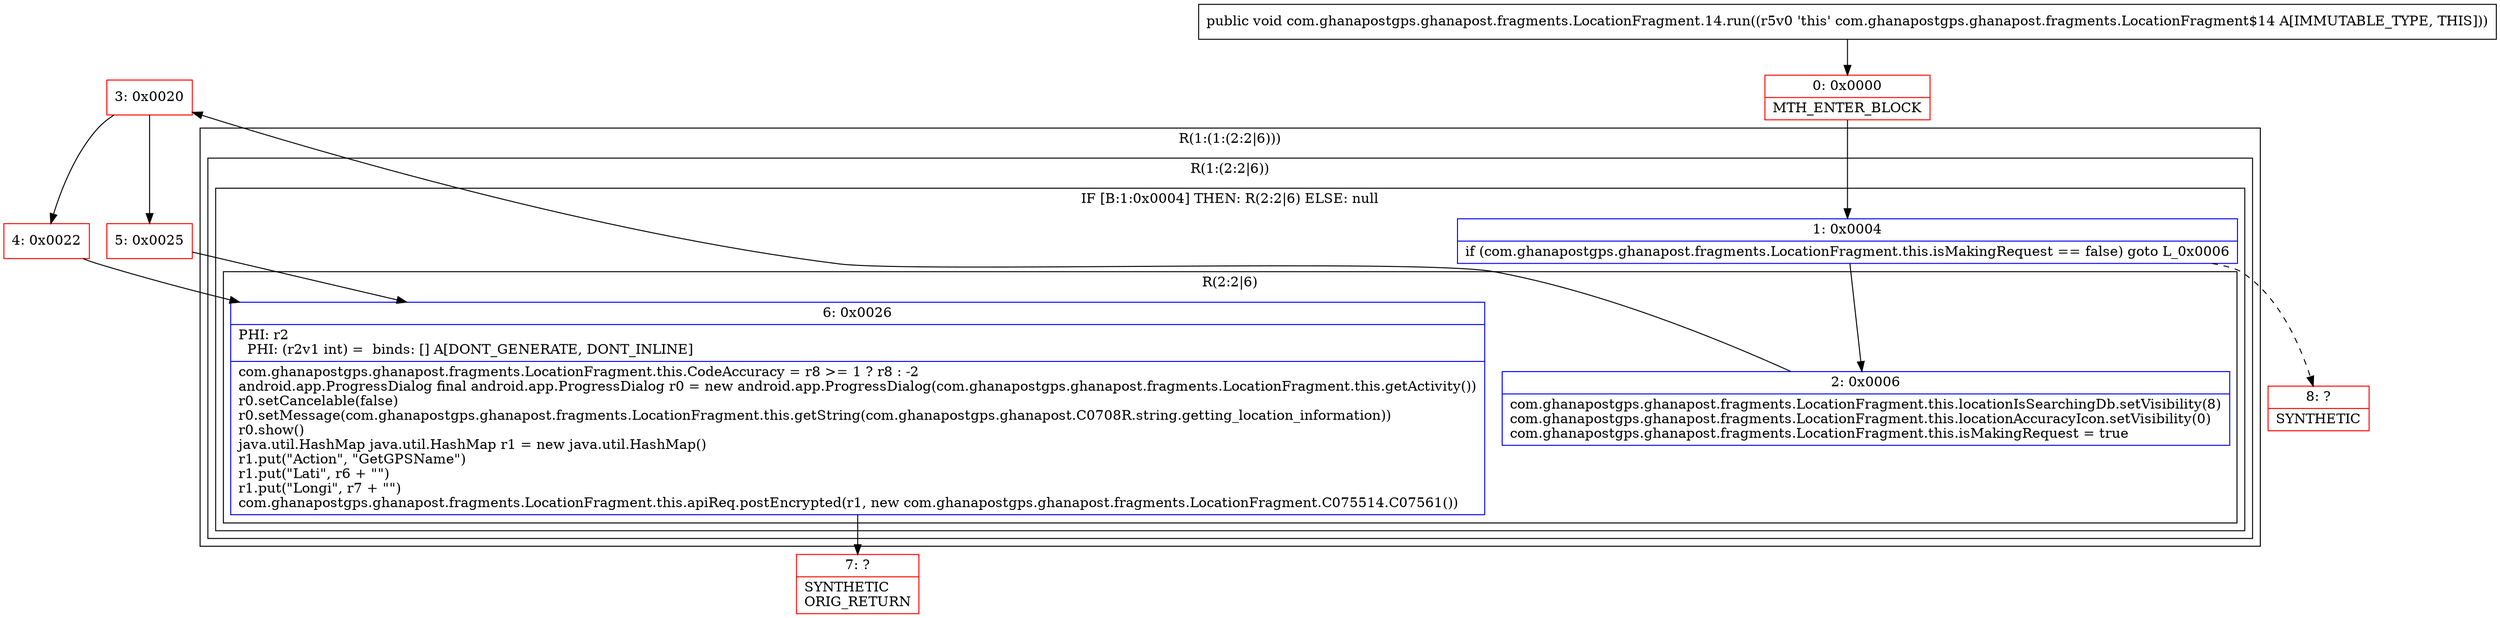 digraph "CFG forcom.ghanapostgps.ghanapost.fragments.LocationFragment.14.run()V" {
subgraph cluster_Region_401702639 {
label = "R(1:(1:(2:2|6)))";
node [shape=record,color=blue];
subgraph cluster_Region_191221793 {
label = "R(1:(2:2|6))";
node [shape=record,color=blue];
subgraph cluster_IfRegion_1697310584 {
label = "IF [B:1:0x0004] THEN: R(2:2|6) ELSE: null";
node [shape=record,color=blue];
Node_1 [shape=record,label="{1\:\ 0x0004|if (com.ghanapostgps.ghanapost.fragments.LocationFragment.this.isMakingRequest == false) goto L_0x0006\l}"];
subgraph cluster_Region_1757335289 {
label = "R(2:2|6)";
node [shape=record,color=blue];
Node_2 [shape=record,label="{2\:\ 0x0006|com.ghanapostgps.ghanapost.fragments.LocationFragment.this.locationIsSearchingDb.setVisibility(8)\lcom.ghanapostgps.ghanapost.fragments.LocationFragment.this.locationAccuracyIcon.setVisibility(0)\lcom.ghanapostgps.ghanapost.fragments.LocationFragment.this.isMakingRequest = true\l}"];
Node_6 [shape=record,label="{6\:\ 0x0026|PHI: r2 \l  PHI: (r2v1 int) =  binds: [] A[DONT_GENERATE, DONT_INLINE]\l|com.ghanapostgps.ghanapost.fragments.LocationFragment.this.CodeAccuracy = r8 \>= 1 ? r8 : \-2\landroid.app.ProgressDialog final android.app.ProgressDialog r0 = new android.app.ProgressDialog(com.ghanapostgps.ghanapost.fragments.LocationFragment.this.getActivity())\lr0.setCancelable(false)\lr0.setMessage(com.ghanapostgps.ghanapost.fragments.LocationFragment.this.getString(com.ghanapostgps.ghanapost.C0708R.string.getting_location_information))\lr0.show()\ljava.util.HashMap java.util.HashMap r1 = new java.util.HashMap()\lr1.put(\"Action\", \"GetGPSName\")\lr1.put(\"Lati\", r6 + \"\")\lr1.put(\"Longi\", r7 + \"\")\lcom.ghanapostgps.ghanapost.fragments.LocationFragment.this.apiReq.postEncrypted(r1, new com.ghanapostgps.ghanapost.fragments.LocationFragment.C075514.C07561())\l}"];
}
}
}
}
Node_0 [shape=record,color=red,label="{0\:\ 0x0000|MTH_ENTER_BLOCK\l}"];
Node_3 [shape=record,color=red,label="{3\:\ 0x0020}"];
Node_4 [shape=record,color=red,label="{4\:\ 0x0022}"];
Node_5 [shape=record,color=red,label="{5\:\ 0x0025}"];
Node_7 [shape=record,color=red,label="{7\:\ ?|SYNTHETIC\lORIG_RETURN\l}"];
Node_8 [shape=record,color=red,label="{8\:\ ?|SYNTHETIC\l}"];
MethodNode[shape=record,label="{public void com.ghanapostgps.ghanapost.fragments.LocationFragment.14.run((r5v0 'this' com.ghanapostgps.ghanapost.fragments.LocationFragment$14 A[IMMUTABLE_TYPE, THIS])) }"];
MethodNode -> Node_0;
Node_1 -> Node_2;
Node_1 -> Node_8[style=dashed];
Node_2 -> Node_3;
Node_6 -> Node_7;
Node_0 -> Node_1;
Node_3 -> Node_4;
Node_3 -> Node_5;
Node_4 -> Node_6;
Node_5 -> Node_6;
}

